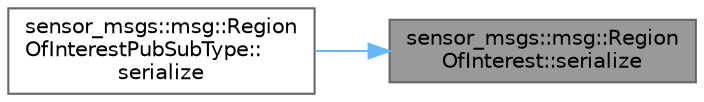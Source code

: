 digraph "sensor_msgs::msg::RegionOfInterest::serialize"
{
 // INTERACTIVE_SVG=YES
 // LATEX_PDF_SIZE
  bgcolor="transparent";
  edge [fontname=Helvetica,fontsize=10,labelfontname=Helvetica,labelfontsize=10];
  node [fontname=Helvetica,fontsize=10,shape=box,height=0.2,width=0.4];
  rankdir="RL";
  Node1 [id="Node000001",label="sensor_msgs::msg::Region\lOfInterest::serialize",height=0.2,width=0.4,color="gray40", fillcolor="grey60", style="filled", fontcolor="black",tooltip="This function serializes an object using CDR serialization."];
  Node1 -> Node2 [id="edge1_Node000001_Node000002",dir="back",color="steelblue1",style="solid",tooltip=" "];
  Node2 [id="Node000002",label="sensor_msgs::msg::Region\lOfInterestPubSubType::\lserialize",height=0.2,width=0.4,color="grey40", fillcolor="white", style="filled",URL="$d3/d0b/classsensor__msgs_1_1msg_1_1RegionOfInterestPubSubType.html#a0278f6d410d2262ed6c4350467efe221",tooltip=" "];
}
